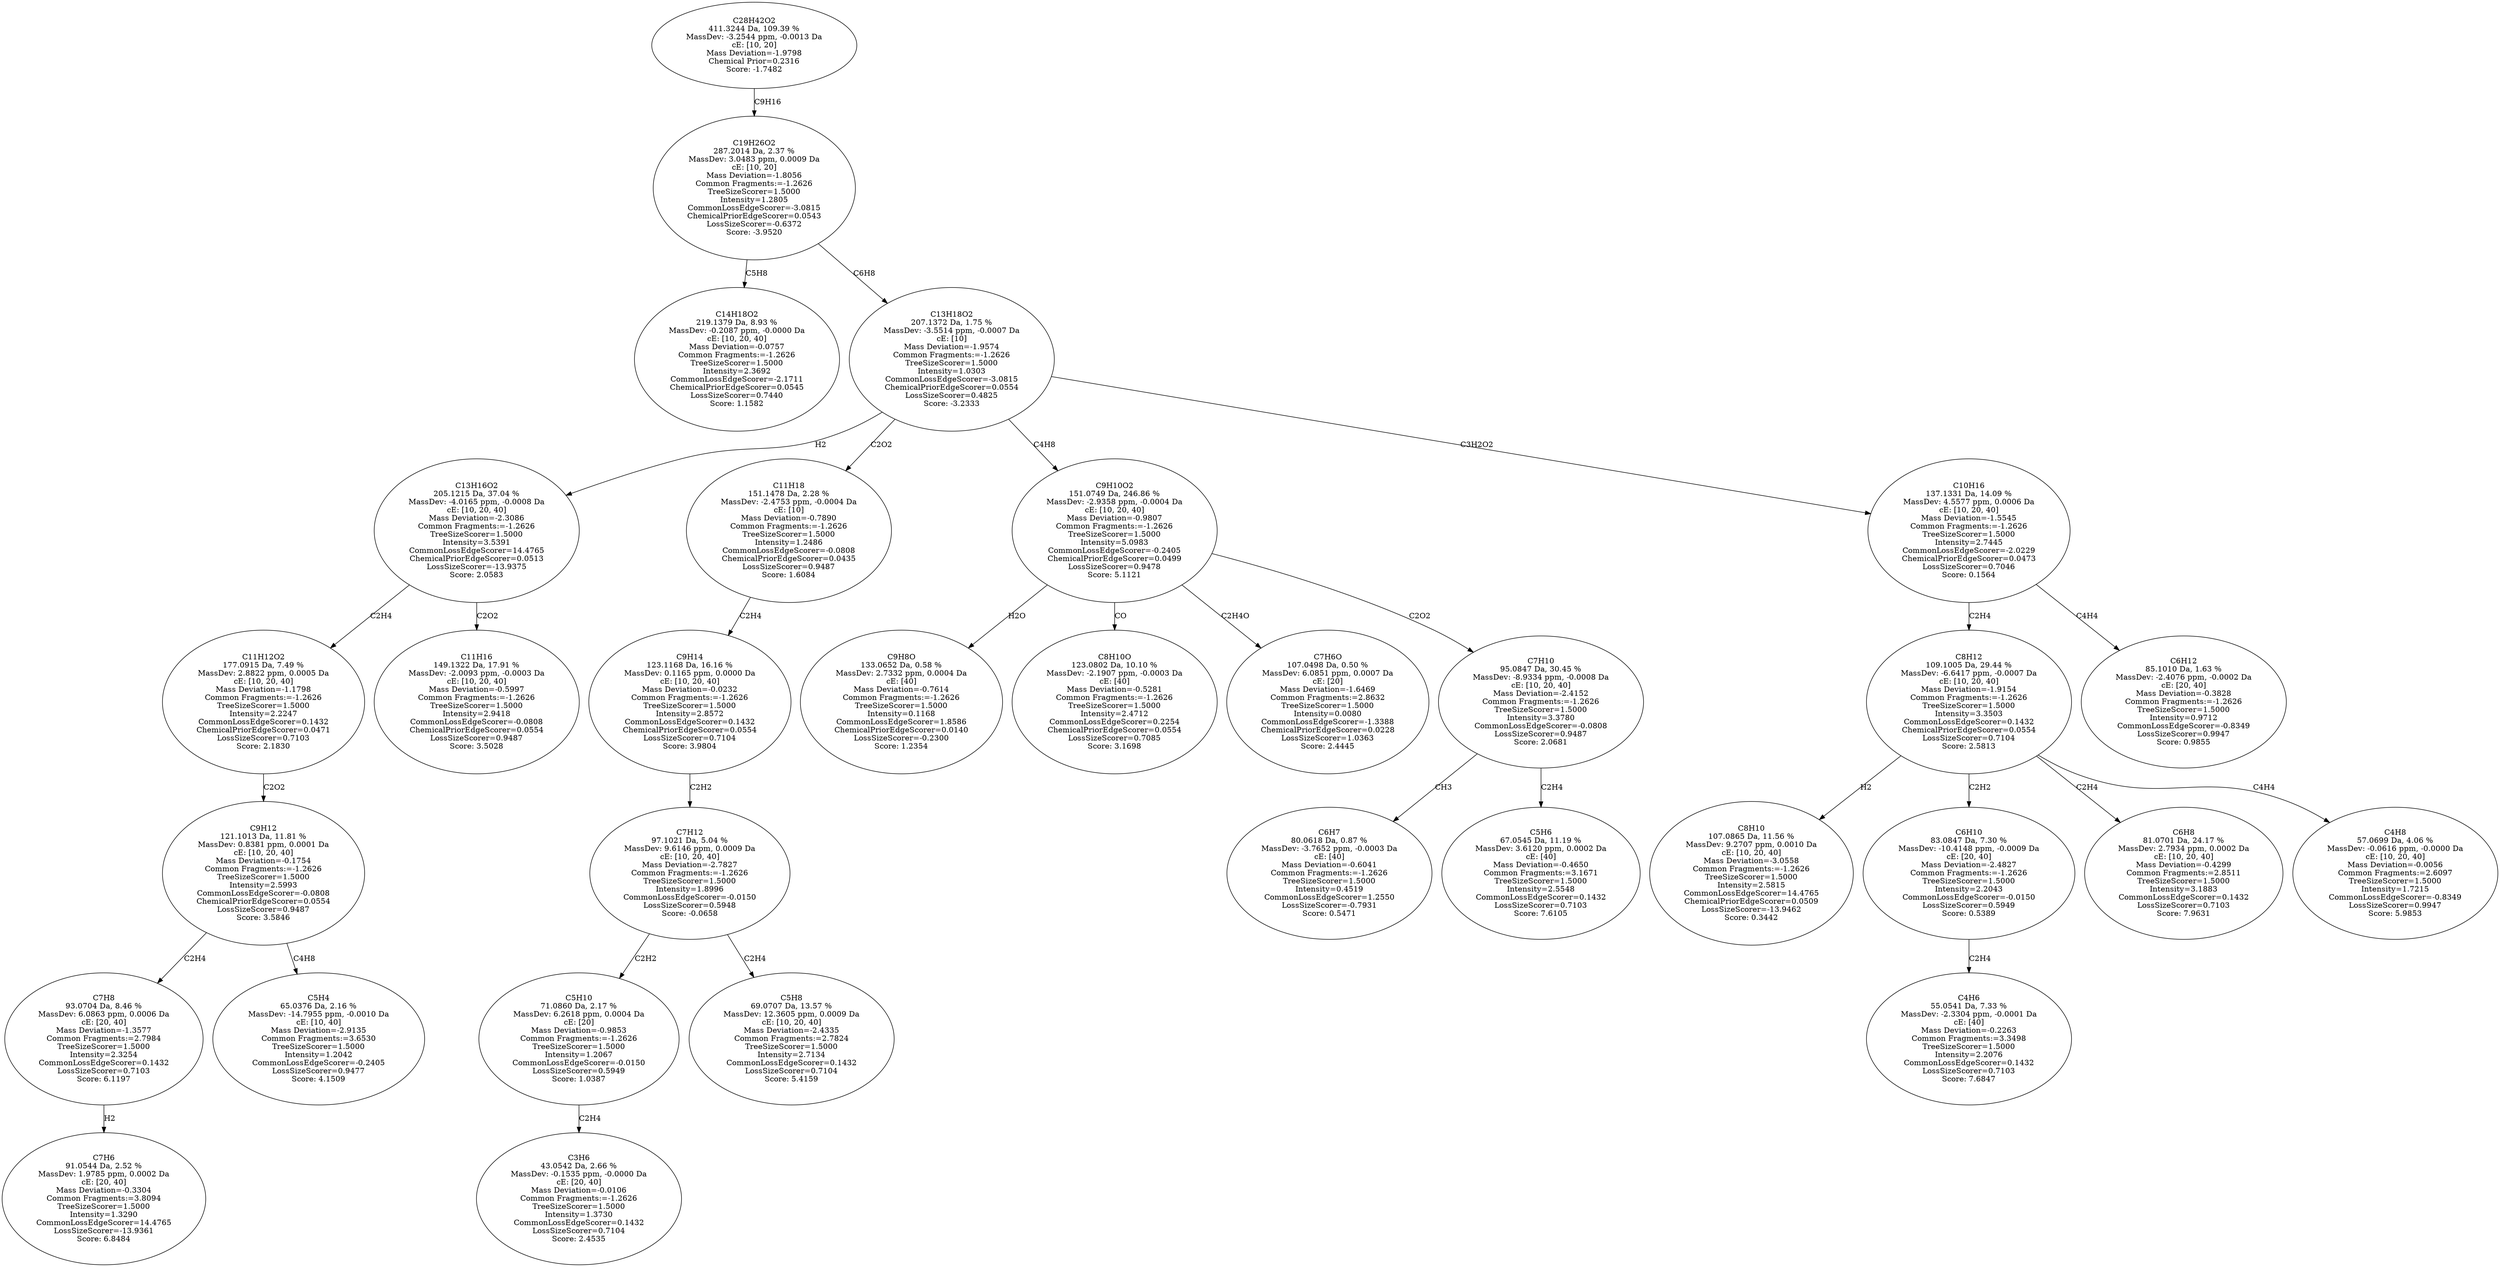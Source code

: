 strict digraph {
v1 [label="C14H18O2\n219.1379 Da, 8.93 %\nMassDev: -0.2087 ppm, -0.0000 Da\ncE: [10, 20, 40]\nMass Deviation=-0.0757\nCommon Fragments:=-1.2626\nTreeSizeScorer=1.5000\nIntensity=2.3692\nCommonLossEdgeScorer=-2.1711\nChemicalPriorEdgeScorer=0.0545\nLossSizeScorer=0.7440\nScore: 1.1582"];
v2 [label="C7H6\n91.0544 Da, 2.52 %\nMassDev: 1.9785 ppm, 0.0002 Da\ncE: [20, 40]\nMass Deviation=-0.3304\nCommon Fragments:=3.8094\nTreeSizeScorer=1.5000\nIntensity=1.3290\nCommonLossEdgeScorer=14.4765\nLossSizeScorer=-13.9361\nScore: 6.8484"];
v3 [label="C7H8\n93.0704 Da, 8.46 %\nMassDev: 6.0863 ppm, 0.0006 Da\ncE: [20, 40]\nMass Deviation=-1.3577\nCommon Fragments:=2.7984\nTreeSizeScorer=1.5000\nIntensity=2.3254\nCommonLossEdgeScorer=0.1432\nLossSizeScorer=0.7103\nScore: 6.1197"];
v4 [label="C5H4\n65.0376 Da, 2.16 %\nMassDev: -14.7955 ppm, -0.0010 Da\ncE: [10, 40]\nMass Deviation=-2.9135\nCommon Fragments:=3.6530\nTreeSizeScorer=1.5000\nIntensity=1.2042\nCommonLossEdgeScorer=-0.2405\nLossSizeScorer=0.9477\nScore: 4.1509"];
v5 [label="C9H12\n121.1013 Da, 11.81 %\nMassDev: 0.8381 ppm, 0.0001 Da\ncE: [10, 20, 40]\nMass Deviation=-0.1754\nCommon Fragments:=-1.2626\nTreeSizeScorer=1.5000\nIntensity=2.5993\nCommonLossEdgeScorer=-0.0808\nChemicalPriorEdgeScorer=0.0554\nLossSizeScorer=0.9487\nScore: 3.5846"];
v6 [label="C11H12O2\n177.0915 Da, 7.49 %\nMassDev: 2.8822 ppm, 0.0005 Da\ncE: [10, 20, 40]\nMass Deviation=-1.1798\nCommon Fragments:=-1.2626\nTreeSizeScorer=1.5000\nIntensity=2.2247\nCommonLossEdgeScorer=0.1432\nChemicalPriorEdgeScorer=0.0471\nLossSizeScorer=0.7103\nScore: 2.1830"];
v7 [label="C11H16\n149.1322 Da, 17.91 %\nMassDev: -2.0093 ppm, -0.0003 Da\ncE: [10, 20, 40]\nMass Deviation=-0.5997\nCommon Fragments:=-1.2626\nTreeSizeScorer=1.5000\nIntensity=2.9418\nCommonLossEdgeScorer=-0.0808\nChemicalPriorEdgeScorer=0.0554\nLossSizeScorer=0.9487\nScore: 3.5028"];
v8 [label="C13H16O2\n205.1215 Da, 37.04 %\nMassDev: -4.0165 ppm, -0.0008 Da\ncE: [10, 20, 40]\nMass Deviation=-2.3086\nCommon Fragments:=-1.2626\nTreeSizeScorer=1.5000\nIntensity=3.5391\nCommonLossEdgeScorer=14.4765\nChemicalPriorEdgeScorer=0.0513\nLossSizeScorer=-13.9375\nScore: 2.0583"];
v9 [label="C3H6\n43.0542 Da, 2.66 %\nMassDev: -0.1535 ppm, -0.0000 Da\ncE: [20, 40]\nMass Deviation=-0.0106\nCommon Fragments:=-1.2626\nTreeSizeScorer=1.5000\nIntensity=1.3730\nCommonLossEdgeScorer=0.1432\nLossSizeScorer=0.7104\nScore: 2.4535"];
v10 [label="C5H10\n71.0860 Da, 2.17 %\nMassDev: 6.2618 ppm, 0.0004 Da\ncE: [20]\nMass Deviation=-0.9853\nCommon Fragments:=-1.2626\nTreeSizeScorer=1.5000\nIntensity=1.2067\nCommonLossEdgeScorer=-0.0150\nLossSizeScorer=0.5949\nScore: 1.0387"];
v11 [label="C5H8\n69.0707 Da, 13.57 %\nMassDev: 12.3605 ppm, 0.0009 Da\ncE: [10, 20, 40]\nMass Deviation=-2.4335\nCommon Fragments:=2.7824\nTreeSizeScorer=1.5000\nIntensity=2.7134\nCommonLossEdgeScorer=0.1432\nLossSizeScorer=0.7104\nScore: 5.4159"];
v12 [label="C7H12\n97.1021 Da, 5.04 %\nMassDev: 9.6146 ppm, 0.0009 Da\ncE: [10, 20, 40]\nMass Deviation=-2.7827\nCommon Fragments:=-1.2626\nTreeSizeScorer=1.5000\nIntensity=1.8996\nCommonLossEdgeScorer=-0.0150\nLossSizeScorer=0.5948\nScore: -0.0658"];
v13 [label="C9H14\n123.1168 Da, 16.16 %\nMassDev: 0.1165 ppm, 0.0000 Da\ncE: [10, 20, 40]\nMass Deviation=-0.0232\nCommon Fragments:=-1.2626\nTreeSizeScorer=1.5000\nIntensity=2.8572\nCommonLossEdgeScorer=0.1432\nChemicalPriorEdgeScorer=0.0554\nLossSizeScorer=0.7104\nScore: 3.9804"];
v14 [label="C11H18\n151.1478 Da, 2.28 %\nMassDev: -2.4753 ppm, -0.0004 Da\ncE: [10]\nMass Deviation=-0.7890\nCommon Fragments:=-1.2626\nTreeSizeScorer=1.5000\nIntensity=1.2486\nCommonLossEdgeScorer=-0.0808\nChemicalPriorEdgeScorer=0.0435\nLossSizeScorer=0.9487\nScore: 1.6084"];
v15 [label="C9H8O\n133.0652 Da, 0.58 %\nMassDev: 2.7332 ppm, 0.0004 Da\ncE: [40]\nMass Deviation=-0.7614\nCommon Fragments:=-1.2626\nTreeSizeScorer=1.5000\nIntensity=0.1168\nCommonLossEdgeScorer=1.8586\nChemicalPriorEdgeScorer=0.0140\nLossSizeScorer=-0.2300\nScore: 1.2354"];
v16 [label="C8H10O\n123.0802 Da, 10.10 %\nMassDev: -2.1907 ppm, -0.0003 Da\ncE: [40]\nMass Deviation=-0.5281\nCommon Fragments:=-1.2626\nTreeSizeScorer=1.5000\nIntensity=2.4712\nCommonLossEdgeScorer=0.2254\nChemicalPriorEdgeScorer=0.0554\nLossSizeScorer=0.7085\nScore: 3.1698"];
v17 [label="C7H6O\n107.0498 Da, 0.50 %\nMassDev: 6.0851 ppm, 0.0007 Da\ncE: [20]\nMass Deviation=-1.6469\nCommon Fragments:=2.8632\nTreeSizeScorer=1.5000\nIntensity=0.0080\nCommonLossEdgeScorer=-1.3388\nChemicalPriorEdgeScorer=0.0228\nLossSizeScorer=1.0363\nScore: 2.4445"];
v18 [label="C6H7\n80.0618 Da, 0.87 %\nMassDev: -3.7652 ppm, -0.0003 Da\ncE: [40]\nMass Deviation=-0.6041\nCommon Fragments:=-1.2626\nTreeSizeScorer=1.5000\nIntensity=0.4519\nCommonLossEdgeScorer=1.2550\nLossSizeScorer=-0.7931\nScore: 0.5471"];
v19 [label="C5H6\n67.0545 Da, 11.19 %\nMassDev: 3.6120 ppm, 0.0002 Da\ncE: [40]\nMass Deviation=-0.4650\nCommon Fragments:=3.1671\nTreeSizeScorer=1.5000\nIntensity=2.5548\nCommonLossEdgeScorer=0.1432\nLossSizeScorer=0.7103\nScore: 7.6105"];
v20 [label="C7H10\n95.0847 Da, 30.45 %\nMassDev: -8.9334 ppm, -0.0008 Da\ncE: [10, 20, 40]\nMass Deviation=-2.4152\nCommon Fragments:=-1.2626\nTreeSizeScorer=1.5000\nIntensity=3.3780\nCommonLossEdgeScorer=-0.0808\nLossSizeScorer=0.9487\nScore: 2.0681"];
v21 [label="C9H10O2\n151.0749 Da, 246.86 %\nMassDev: -2.9358 ppm, -0.0004 Da\ncE: [10, 20, 40]\nMass Deviation=-0.9807\nCommon Fragments:=-1.2626\nTreeSizeScorer=1.5000\nIntensity=5.0983\nCommonLossEdgeScorer=-0.2405\nChemicalPriorEdgeScorer=0.0499\nLossSizeScorer=0.9478\nScore: 5.1121"];
v22 [label="C8H10\n107.0865 Da, 11.56 %\nMassDev: 9.2707 ppm, 0.0010 Da\ncE: [10, 20, 40]\nMass Deviation=-3.0558\nCommon Fragments:=-1.2626\nTreeSizeScorer=1.5000\nIntensity=2.5815\nCommonLossEdgeScorer=14.4765\nChemicalPriorEdgeScorer=0.0509\nLossSizeScorer=-13.9462\nScore: 0.3442"];
v23 [label="C4H6\n55.0541 Da, 7.33 %\nMassDev: -2.3304 ppm, -0.0001 Da\ncE: [40]\nMass Deviation=-0.2263\nCommon Fragments:=3.3498\nTreeSizeScorer=1.5000\nIntensity=2.2076\nCommonLossEdgeScorer=0.1432\nLossSizeScorer=0.7103\nScore: 7.6847"];
v24 [label="C6H10\n83.0847 Da, 7.30 %\nMassDev: -10.4148 ppm, -0.0009 Da\ncE: [20, 40]\nMass Deviation=-2.4827\nCommon Fragments:=-1.2626\nTreeSizeScorer=1.5000\nIntensity=2.2043\nCommonLossEdgeScorer=-0.0150\nLossSizeScorer=0.5949\nScore: 0.5389"];
v25 [label="C6H8\n81.0701 Da, 24.17 %\nMassDev: 2.7934 ppm, 0.0002 Da\ncE: [10, 20, 40]\nMass Deviation=-0.4299\nCommon Fragments:=2.8511\nTreeSizeScorer=1.5000\nIntensity=3.1883\nCommonLossEdgeScorer=0.1432\nLossSizeScorer=0.7103\nScore: 7.9631"];
v26 [label="C4H8\n57.0699 Da, 4.06 %\nMassDev: -0.0616 ppm, -0.0000 Da\ncE: [10, 20, 40]\nMass Deviation=-0.0056\nCommon Fragments:=2.6097\nTreeSizeScorer=1.5000\nIntensity=1.7215\nCommonLossEdgeScorer=-0.8349\nLossSizeScorer=0.9947\nScore: 5.9853"];
v27 [label="C8H12\n109.1005 Da, 29.44 %\nMassDev: -6.6417 ppm, -0.0007 Da\ncE: [10, 20, 40]\nMass Deviation=-1.9154\nCommon Fragments:=-1.2626\nTreeSizeScorer=1.5000\nIntensity=3.3503\nCommonLossEdgeScorer=0.1432\nChemicalPriorEdgeScorer=0.0554\nLossSizeScorer=0.7104\nScore: 2.5813"];
v28 [label="C6H12\n85.1010 Da, 1.63 %\nMassDev: -2.4076 ppm, -0.0002 Da\ncE: [20, 40]\nMass Deviation=-0.3828\nCommon Fragments:=-1.2626\nTreeSizeScorer=1.5000\nIntensity=0.9712\nCommonLossEdgeScorer=-0.8349\nLossSizeScorer=0.9947\nScore: 0.9855"];
v29 [label="C10H16\n137.1331 Da, 14.09 %\nMassDev: 4.5577 ppm, 0.0006 Da\ncE: [10, 20, 40]\nMass Deviation=-1.5545\nCommon Fragments:=-1.2626\nTreeSizeScorer=1.5000\nIntensity=2.7445\nCommonLossEdgeScorer=-2.0229\nChemicalPriorEdgeScorer=0.0473\nLossSizeScorer=0.7046\nScore: 0.1564"];
v30 [label="C13H18O2\n207.1372 Da, 1.75 %\nMassDev: -3.5514 ppm, -0.0007 Da\ncE: [10]\nMass Deviation=-1.9574\nCommon Fragments:=-1.2626\nTreeSizeScorer=1.5000\nIntensity=1.0303\nCommonLossEdgeScorer=-3.0815\nChemicalPriorEdgeScorer=0.0554\nLossSizeScorer=0.4825\nScore: -3.2333"];
v31 [label="C19H26O2\n287.2014 Da, 2.37 %\nMassDev: 3.0483 ppm, 0.0009 Da\ncE: [10, 20]\nMass Deviation=-1.8056\nCommon Fragments:=-1.2626\nTreeSizeScorer=1.5000\nIntensity=1.2805\nCommonLossEdgeScorer=-3.0815\nChemicalPriorEdgeScorer=0.0543\nLossSizeScorer=-0.6372\nScore: -3.9520"];
v32 [label="C28H42O2\n411.3244 Da, 109.39 %\nMassDev: -3.2544 ppm, -0.0013 Da\ncE: [10, 20]\nMass Deviation=-1.9798\nChemical Prior=0.2316\nScore: -1.7482"];
v31 -> v1 [label="C5H8"];
v3 -> v2 [label="H2"];
v5 -> v3 [label="C2H4"];
v5 -> v4 [label="C4H8"];
v6 -> v5 [label="C2O2"];
v8 -> v6 [label="C2H4"];
v8 -> v7 [label="C2O2"];
v30 -> v8 [label="H2"];
v10 -> v9 [label="C2H4"];
v12 -> v10 [label="C2H2"];
v12 -> v11 [label="C2H4"];
v13 -> v12 [label="C2H2"];
v14 -> v13 [label="C2H4"];
v30 -> v14 [label="C2O2"];
v21 -> v15 [label="H2O"];
v21 -> v16 [label="CO"];
v21 -> v17 [label="C2H4O"];
v20 -> v18 [label="CH3"];
v20 -> v19 [label="C2H4"];
v21 -> v20 [label="C2O2"];
v30 -> v21 [label="C4H8"];
v27 -> v22 [label="H2"];
v24 -> v23 [label="C2H4"];
v27 -> v24 [label="C2H2"];
v27 -> v25 [label="C2H4"];
v27 -> v26 [label="C4H4"];
v29 -> v27 [label="C2H4"];
v29 -> v28 [label="C4H4"];
v30 -> v29 [label="C3H2O2"];
v31 -> v30 [label="C6H8"];
v32 -> v31 [label="C9H16"];
}